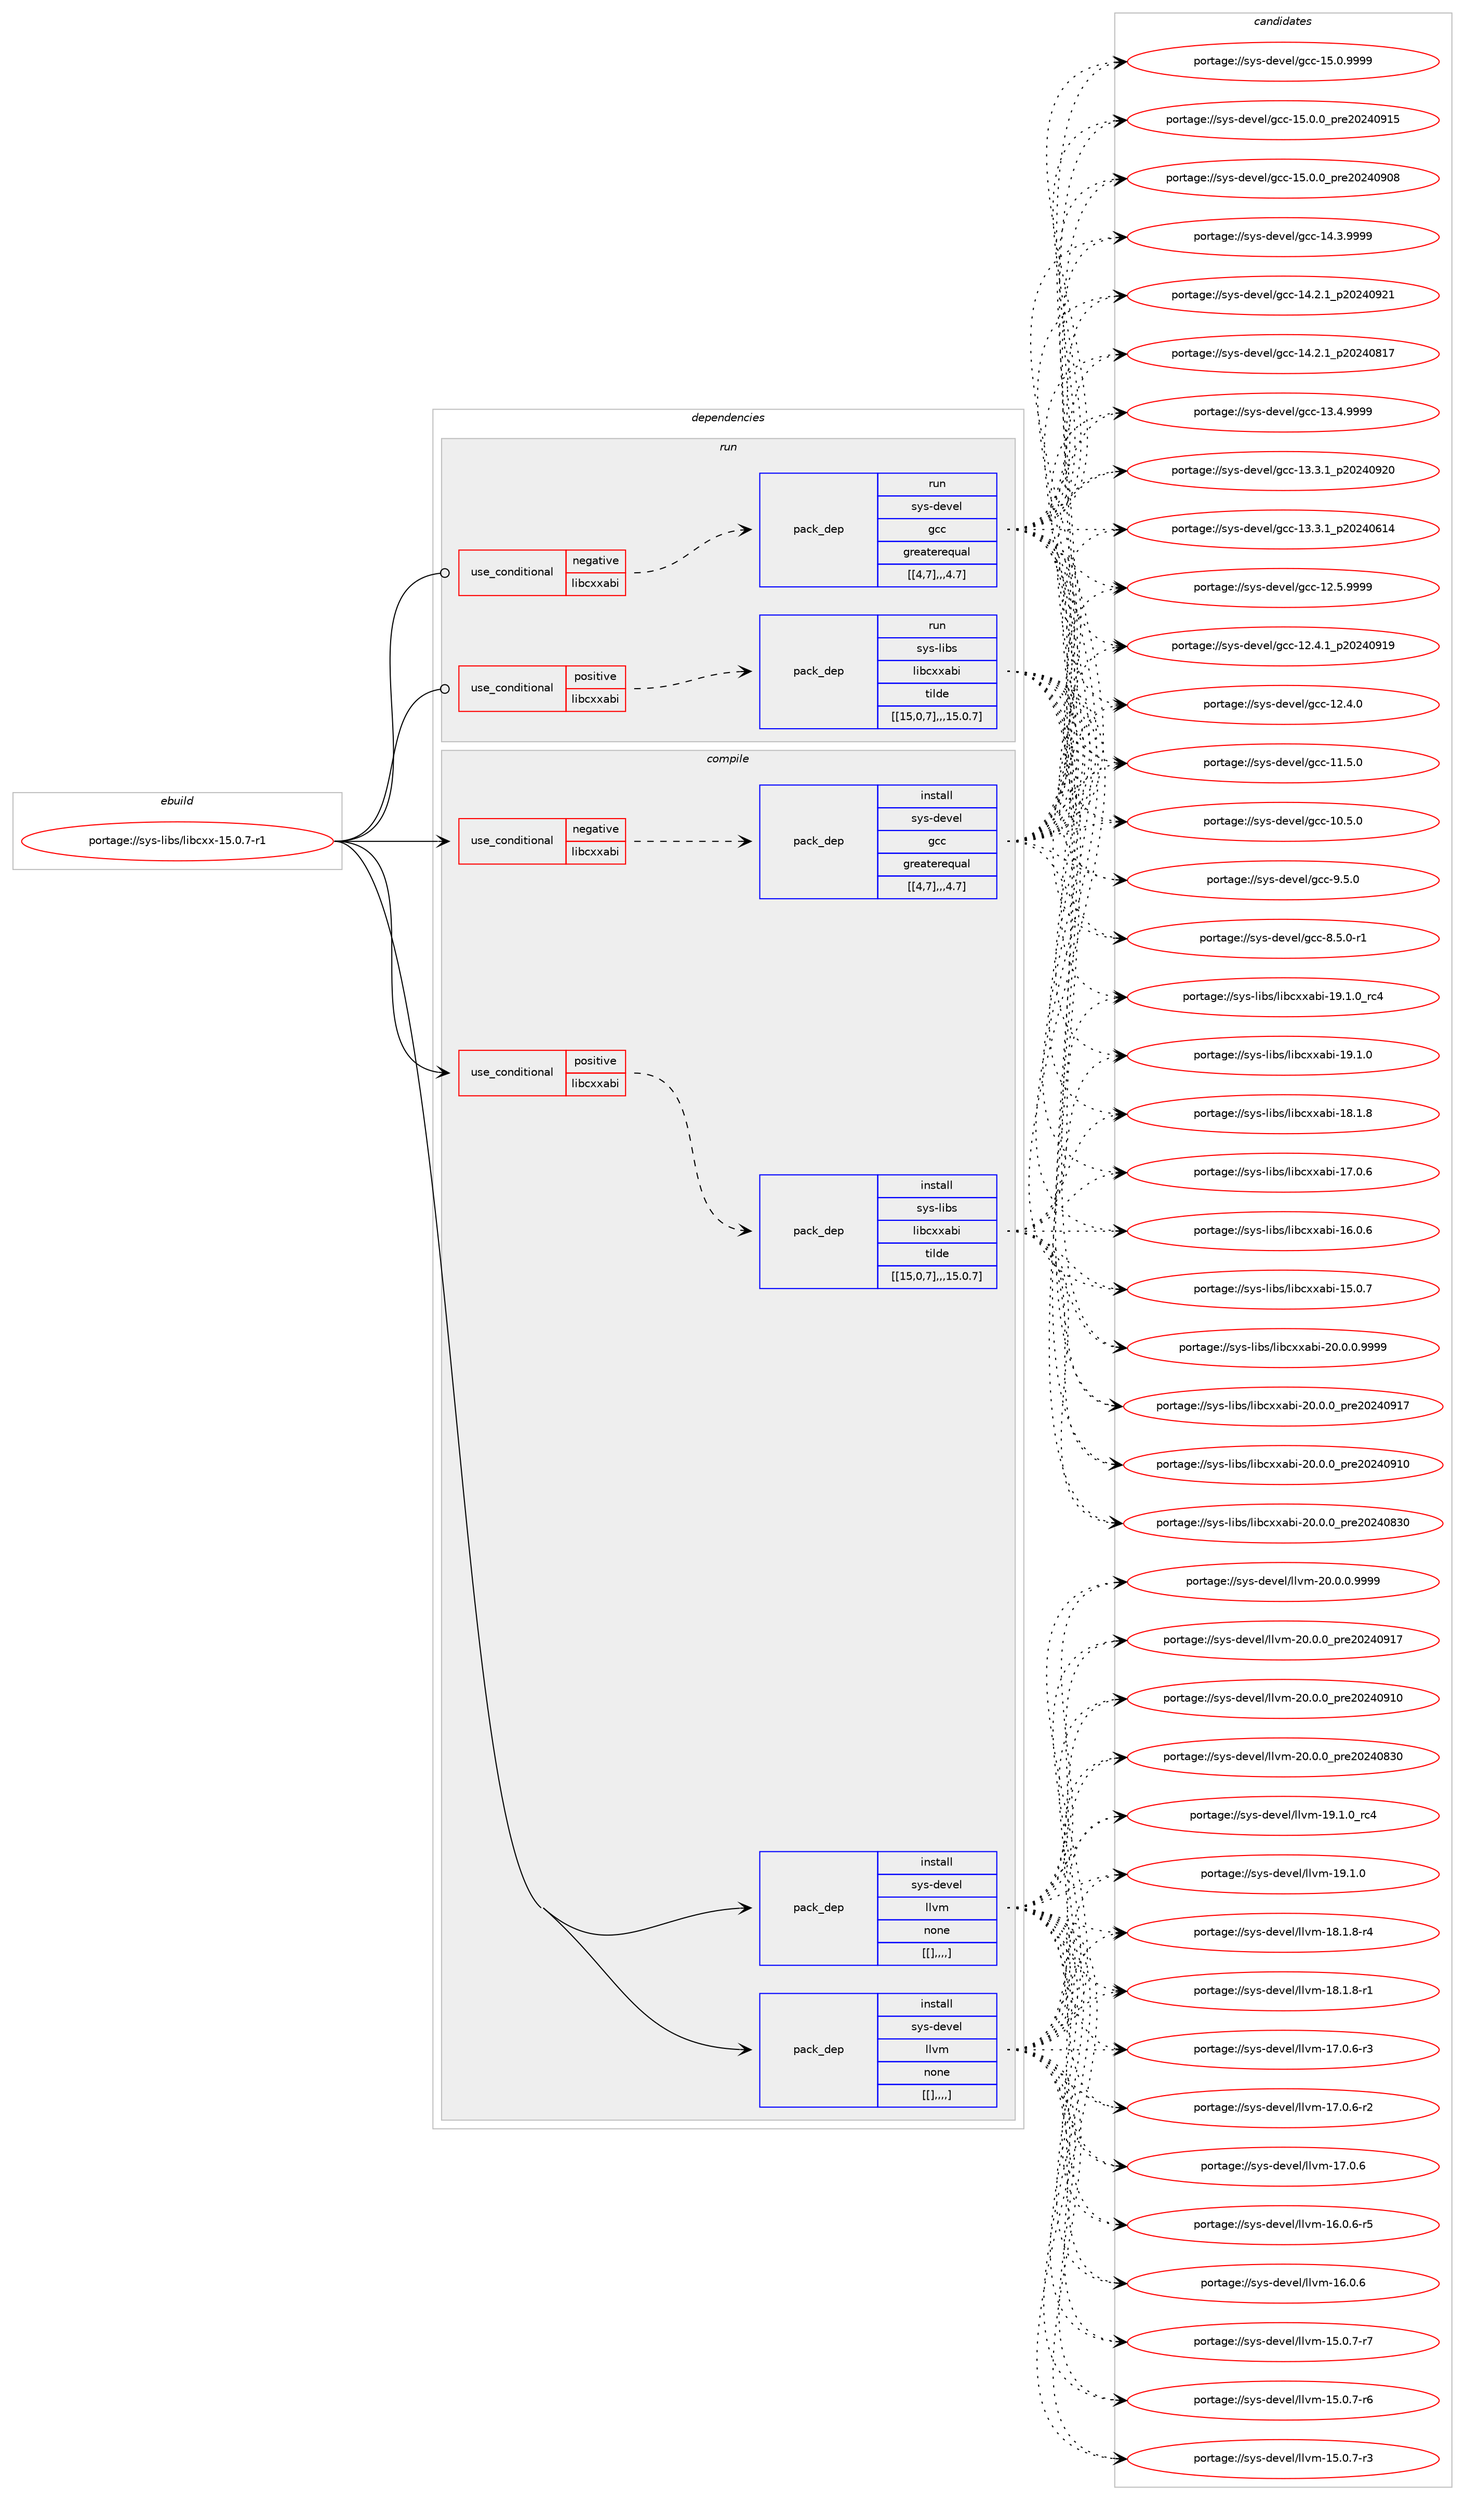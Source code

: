 digraph prolog {

# *************
# Graph options
# *************

newrank=true;
concentrate=true;
compound=true;
graph [rankdir=LR,fontname=Helvetica,fontsize=10,ranksep=1.5];#, ranksep=2.5, nodesep=0.2];
edge  [arrowhead=vee];
node  [fontname=Helvetica,fontsize=10];

# **********
# The ebuild
# **********

subgraph cluster_leftcol {
color=gray;
label=<<i>ebuild</i>>;
id [label="portage://sys-libs/libcxx-15.0.7-r1", color=red, width=4, href="../sys-libs/libcxx-15.0.7-r1.svg"];
}

# ****************
# The dependencies
# ****************

subgraph cluster_midcol {
color=gray;
label=<<i>dependencies</i>>;
subgraph cluster_compile {
fillcolor="#eeeeee";
style=filled;
label=<<i>compile</i>>;
subgraph cond122457 {
dependency454007 [label=<<TABLE BORDER="0" CELLBORDER="1" CELLSPACING="0" CELLPADDING="4"><TR><TD ROWSPAN="3" CELLPADDING="10">use_conditional</TD></TR><TR><TD>negative</TD></TR><TR><TD>libcxxabi</TD></TR></TABLE>>, shape=none, color=red];
subgraph pack328546 {
dependency454008 [label=<<TABLE BORDER="0" CELLBORDER="1" CELLSPACING="0" CELLPADDING="4" WIDTH="220"><TR><TD ROWSPAN="6" CELLPADDING="30">pack_dep</TD></TR><TR><TD WIDTH="110">install</TD></TR><TR><TD>sys-devel</TD></TR><TR><TD>gcc</TD></TR><TR><TD>greaterequal</TD></TR><TR><TD>[[4,7],,,4.7]</TD></TR></TABLE>>, shape=none, color=blue];
}
dependency454007:e -> dependency454008:w [weight=20,style="dashed",arrowhead="vee"];
}
id:e -> dependency454007:w [weight=20,style="solid",arrowhead="vee"];
subgraph cond122458 {
dependency454009 [label=<<TABLE BORDER="0" CELLBORDER="1" CELLSPACING="0" CELLPADDING="4"><TR><TD ROWSPAN="3" CELLPADDING="10">use_conditional</TD></TR><TR><TD>positive</TD></TR><TR><TD>libcxxabi</TD></TR></TABLE>>, shape=none, color=red];
subgraph pack328547 {
dependency454010 [label=<<TABLE BORDER="0" CELLBORDER="1" CELLSPACING="0" CELLPADDING="4" WIDTH="220"><TR><TD ROWSPAN="6" CELLPADDING="30">pack_dep</TD></TR><TR><TD WIDTH="110">install</TD></TR><TR><TD>sys-libs</TD></TR><TR><TD>libcxxabi</TD></TR><TR><TD>tilde</TD></TR><TR><TD>[[15,0,7],,,15.0.7]</TD></TR></TABLE>>, shape=none, color=blue];
}
dependency454009:e -> dependency454010:w [weight=20,style="dashed",arrowhead="vee"];
}
id:e -> dependency454009:w [weight=20,style="solid",arrowhead="vee"];
subgraph pack328548 {
dependency454011 [label=<<TABLE BORDER="0" CELLBORDER="1" CELLSPACING="0" CELLPADDING="4" WIDTH="220"><TR><TD ROWSPAN="6" CELLPADDING="30">pack_dep</TD></TR><TR><TD WIDTH="110">install</TD></TR><TR><TD>sys-devel</TD></TR><TR><TD>llvm</TD></TR><TR><TD>none</TD></TR><TR><TD>[[],,,,]</TD></TR></TABLE>>, shape=none, color=blue];
}
id:e -> dependency454011:w [weight=20,style="solid",arrowhead="vee"];
subgraph pack328549 {
dependency454012 [label=<<TABLE BORDER="0" CELLBORDER="1" CELLSPACING="0" CELLPADDING="4" WIDTH="220"><TR><TD ROWSPAN="6" CELLPADDING="30">pack_dep</TD></TR><TR><TD WIDTH="110">install</TD></TR><TR><TD>sys-devel</TD></TR><TR><TD>llvm</TD></TR><TR><TD>none</TD></TR><TR><TD>[[],,,,]</TD></TR></TABLE>>, shape=none, color=blue];
}
id:e -> dependency454012:w [weight=20,style="solid",arrowhead="vee"];
}
subgraph cluster_compileandrun {
fillcolor="#eeeeee";
style=filled;
label=<<i>compile and run</i>>;
}
subgraph cluster_run {
fillcolor="#eeeeee";
style=filled;
label=<<i>run</i>>;
subgraph cond122459 {
dependency454013 [label=<<TABLE BORDER="0" CELLBORDER="1" CELLSPACING="0" CELLPADDING="4"><TR><TD ROWSPAN="3" CELLPADDING="10">use_conditional</TD></TR><TR><TD>negative</TD></TR><TR><TD>libcxxabi</TD></TR></TABLE>>, shape=none, color=red];
subgraph pack328550 {
dependency454014 [label=<<TABLE BORDER="0" CELLBORDER="1" CELLSPACING="0" CELLPADDING="4" WIDTH="220"><TR><TD ROWSPAN="6" CELLPADDING="30">pack_dep</TD></TR><TR><TD WIDTH="110">run</TD></TR><TR><TD>sys-devel</TD></TR><TR><TD>gcc</TD></TR><TR><TD>greaterequal</TD></TR><TR><TD>[[4,7],,,4.7]</TD></TR></TABLE>>, shape=none, color=blue];
}
dependency454013:e -> dependency454014:w [weight=20,style="dashed",arrowhead="vee"];
}
id:e -> dependency454013:w [weight=20,style="solid",arrowhead="odot"];
subgraph cond122460 {
dependency454015 [label=<<TABLE BORDER="0" CELLBORDER="1" CELLSPACING="0" CELLPADDING="4"><TR><TD ROWSPAN="3" CELLPADDING="10">use_conditional</TD></TR><TR><TD>positive</TD></TR><TR><TD>libcxxabi</TD></TR></TABLE>>, shape=none, color=red];
subgraph pack328551 {
dependency454016 [label=<<TABLE BORDER="0" CELLBORDER="1" CELLSPACING="0" CELLPADDING="4" WIDTH="220"><TR><TD ROWSPAN="6" CELLPADDING="30">pack_dep</TD></TR><TR><TD WIDTH="110">run</TD></TR><TR><TD>sys-libs</TD></TR><TR><TD>libcxxabi</TD></TR><TR><TD>tilde</TD></TR><TR><TD>[[15,0,7],,,15.0.7]</TD></TR></TABLE>>, shape=none, color=blue];
}
dependency454015:e -> dependency454016:w [weight=20,style="dashed",arrowhead="vee"];
}
id:e -> dependency454015:w [weight=20,style="solid",arrowhead="odot"];
}
}

# **************
# The candidates
# **************

subgraph cluster_choices {
rank=same;
color=gray;
label=<<i>candidates</i>>;

subgraph choice328546 {
color=black;
nodesep=1;
choice1151211154510010111810110847103999945495346484657575757 [label="portage://sys-devel/gcc-15.0.9999", color=red, width=4,href="../sys-devel/gcc-15.0.9999.svg"];
choice1151211154510010111810110847103999945495346484648951121141015048505248574953 [label="portage://sys-devel/gcc-15.0.0_pre20240915", color=red, width=4,href="../sys-devel/gcc-15.0.0_pre20240915.svg"];
choice1151211154510010111810110847103999945495346484648951121141015048505248574856 [label="portage://sys-devel/gcc-15.0.0_pre20240908", color=red, width=4,href="../sys-devel/gcc-15.0.0_pre20240908.svg"];
choice1151211154510010111810110847103999945495246514657575757 [label="portage://sys-devel/gcc-14.3.9999", color=red, width=4,href="../sys-devel/gcc-14.3.9999.svg"];
choice1151211154510010111810110847103999945495246504649951125048505248575049 [label="portage://sys-devel/gcc-14.2.1_p20240921", color=red, width=4,href="../sys-devel/gcc-14.2.1_p20240921.svg"];
choice1151211154510010111810110847103999945495246504649951125048505248564955 [label="portage://sys-devel/gcc-14.2.1_p20240817", color=red, width=4,href="../sys-devel/gcc-14.2.1_p20240817.svg"];
choice1151211154510010111810110847103999945495146524657575757 [label="portage://sys-devel/gcc-13.4.9999", color=red, width=4,href="../sys-devel/gcc-13.4.9999.svg"];
choice1151211154510010111810110847103999945495146514649951125048505248575048 [label="portage://sys-devel/gcc-13.3.1_p20240920", color=red, width=4,href="../sys-devel/gcc-13.3.1_p20240920.svg"];
choice1151211154510010111810110847103999945495146514649951125048505248544952 [label="portage://sys-devel/gcc-13.3.1_p20240614", color=red, width=4,href="../sys-devel/gcc-13.3.1_p20240614.svg"];
choice1151211154510010111810110847103999945495046534657575757 [label="portage://sys-devel/gcc-12.5.9999", color=red, width=4,href="../sys-devel/gcc-12.5.9999.svg"];
choice1151211154510010111810110847103999945495046524649951125048505248574957 [label="portage://sys-devel/gcc-12.4.1_p20240919", color=red, width=4,href="../sys-devel/gcc-12.4.1_p20240919.svg"];
choice1151211154510010111810110847103999945495046524648 [label="portage://sys-devel/gcc-12.4.0", color=red, width=4,href="../sys-devel/gcc-12.4.0.svg"];
choice1151211154510010111810110847103999945494946534648 [label="portage://sys-devel/gcc-11.5.0", color=red, width=4,href="../sys-devel/gcc-11.5.0.svg"];
choice1151211154510010111810110847103999945494846534648 [label="portage://sys-devel/gcc-10.5.0", color=red, width=4,href="../sys-devel/gcc-10.5.0.svg"];
choice11512111545100101118101108471039999455746534648 [label="portage://sys-devel/gcc-9.5.0", color=red, width=4,href="../sys-devel/gcc-9.5.0.svg"];
choice115121115451001011181011084710399994556465346484511449 [label="portage://sys-devel/gcc-8.5.0-r1", color=red, width=4,href="../sys-devel/gcc-8.5.0-r1.svg"];
dependency454008:e -> choice1151211154510010111810110847103999945495346484657575757:w [style=dotted,weight="100"];
dependency454008:e -> choice1151211154510010111810110847103999945495346484648951121141015048505248574953:w [style=dotted,weight="100"];
dependency454008:e -> choice1151211154510010111810110847103999945495346484648951121141015048505248574856:w [style=dotted,weight="100"];
dependency454008:e -> choice1151211154510010111810110847103999945495246514657575757:w [style=dotted,weight="100"];
dependency454008:e -> choice1151211154510010111810110847103999945495246504649951125048505248575049:w [style=dotted,weight="100"];
dependency454008:e -> choice1151211154510010111810110847103999945495246504649951125048505248564955:w [style=dotted,weight="100"];
dependency454008:e -> choice1151211154510010111810110847103999945495146524657575757:w [style=dotted,weight="100"];
dependency454008:e -> choice1151211154510010111810110847103999945495146514649951125048505248575048:w [style=dotted,weight="100"];
dependency454008:e -> choice1151211154510010111810110847103999945495146514649951125048505248544952:w [style=dotted,weight="100"];
dependency454008:e -> choice1151211154510010111810110847103999945495046534657575757:w [style=dotted,weight="100"];
dependency454008:e -> choice1151211154510010111810110847103999945495046524649951125048505248574957:w [style=dotted,weight="100"];
dependency454008:e -> choice1151211154510010111810110847103999945495046524648:w [style=dotted,weight="100"];
dependency454008:e -> choice1151211154510010111810110847103999945494946534648:w [style=dotted,weight="100"];
dependency454008:e -> choice1151211154510010111810110847103999945494846534648:w [style=dotted,weight="100"];
dependency454008:e -> choice11512111545100101118101108471039999455746534648:w [style=dotted,weight="100"];
dependency454008:e -> choice115121115451001011181011084710399994556465346484511449:w [style=dotted,weight="100"];
}
subgraph choice328547 {
color=black;
nodesep=1;
choice11512111545108105981154710810598991201209798105455048464846484657575757 [label="portage://sys-libs/libcxxabi-20.0.0.9999", color=red, width=4,href="../sys-libs/libcxxabi-20.0.0.9999.svg"];
choice1151211154510810598115471081059899120120979810545504846484648951121141015048505248574955 [label="portage://sys-libs/libcxxabi-20.0.0_pre20240917", color=red, width=4,href="../sys-libs/libcxxabi-20.0.0_pre20240917.svg"];
choice1151211154510810598115471081059899120120979810545504846484648951121141015048505248574948 [label="portage://sys-libs/libcxxabi-20.0.0_pre20240910", color=red, width=4,href="../sys-libs/libcxxabi-20.0.0_pre20240910.svg"];
choice1151211154510810598115471081059899120120979810545504846484648951121141015048505248565148 [label="portage://sys-libs/libcxxabi-20.0.0_pre20240830", color=red, width=4,href="../sys-libs/libcxxabi-20.0.0_pre20240830.svg"];
choice1151211154510810598115471081059899120120979810545495746494648951149952 [label="portage://sys-libs/libcxxabi-19.1.0_rc4", color=red, width=4,href="../sys-libs/libcxxabi-19.1.0_rc4.svg"];
choice1151211154510810598115471081059899120120979810545495746494648 [label="portage://sys-libs/libcxxabi-19.1.0", color=red, width=4,href="../sys-libs/libcxxabi-19.1.0.svg"];
choice1151211154510810598115471081059899120120979810545495646494656 [label="portage://sys-libs/libcxxabi-18.1.8", color=red, width=4,href="../sys-libs/libcxxabi-18.1.8.svg"];
choice1151211154510810598115471081059899120120979810545495546484654 [label="portage://sys-libs/libcxxabi-17.0.6", color=red, width=4,href="../sys-libs/libcxxabi-17.0.6.svg"];
choice1151211154510810598115471081059899120120979810545495446484654 [label="portage://sys-libs/libcxxabi-16.0.6", color=red, width=4,href="../sys-libs/libcxxabi-16.0.6.svg"];
choice1151211154510810598115471081059899120120979810545495346484655 [label="portage://sys-libs/libcxxabi-15.0.7", color=red, width=4,href="../sys-libs/libcxxabi-15.0.7.svg"];
dependency454010:e -> choice11512111545108105981154710810598991201209798105455048464846484657575757:w [style=dotted,weight="100"];
dependency454010:e -> choice1151211154510810598115471081059899120120979810545504846484648951121141015048505248574955:w [style=dotted,weight="100"];
dependency454010:e -> choice1151211154510810598115471081059899120120979810545504846484648951121141015048505248574948:w [style=dotted,weight="100"];
dependency454010:e -> choice1151211154510810598115471081059899120120979810545504846484648951121141015048505248565148:w [style=dotted,weight="100"];
dependency454010:e -> choice1151211154510810598115471081059899120120979810545495746494648951149952:w [style=dotted,weight="100"];
dependency454010:e -> choice1151211154510810598115471081059899120120979810545495746494648:w [style=dotted,weight="100"];
dependency454010:e -> choice1151211154510810598115471081059899120120979810545495646494656:w [style=dotted,weight="100"];
dependency454010:e -> choice1151211154510810598115471081059899120120979810545495546484654:w [style=dotted,weight="100"];
dependency454010:e -> choice1151211154510810598115471081059899120120979810545495446484654:w [style=dotted,weight="100"];
dependency454010:e -> choice1151211154510810598115471081059899120120979810545495346484655:w [style=dotted,weight="100"];
}
subgraph choice328548 {
color=black;
nodesep=1;
choice1151211154510010111810110847108108118109455048464846484657575757 [label="portage://sys-devel/llvm-20.0.0.9999", color=red, width=4,href="../sys-devel/llvm-20.0.0.9999.svg"];
choice115121115451001011181011084710810811810945504846484648951121141015048505248574955 [label="portage://sys-devel/llvm-20.0.0_pre20240917", color=red, width=4,href="../sys-devel/llvm-20.0.0_pre20240917.svg"];
choice115121115451001011181011084710810811810945504846484648951121141015048505248574948 [label="portage://sys-devel/llvm-20.0.0_pre20240910", color=red, width=4,href="../sys-devel/llvm-20.0.0_pre20240910.svg"];
choice115121115451001011181011084710810811810945504846484648951121141015048505248565148 [label="portage://sys-devel/llvm-20.0.0_pre20240830", color=red, width=4,href="../sys-devel/llvm-20.0.0_pre20240830.svg"];
choice115121115451001011181011084710810811810945495746494648951149952 [label="portage://sys-devel/llvm-19.1.0_rc4", color=red, width=4,href="../sys-devel/llvm-19.1.0_rc4.svg"];
choice115121115451001011181011084710810811810945495746494648 [label="portage://sys-devel/llvm-19.1.0", color=red, width=4,href="../sys-devel/llvm-19.1.0.svg"];
choice1151211154510010111810110847108108118109454956464946564511452 [label="portage://sys-devel/llvm-18.1.8-r4", color=red, width=4,href="../sys-devel/llvm-18.1.8-r4.svg"];
choice1151211154510010111810110847108108118109454956464946564511449 [label="portage://sys-devel/llvm-18.1.8-r1", color=red, width=4,href="../sys-devel/llvm-18.1.8-r1.svg"];
choice1151211154510010111810110847108108118109454955464846544511451 [label="portage://sys-devel/llvm-17.0.6-r3", color=red, width=4,href="../sys-devel/llvm-17.0.6-r3.svg"];
choice1151211154510010111810110847108108118109454955464846544511450 [label="portage://sys-devel/llvm-17.0.6-r2", color=red, width=4,href="../sys-devel/llvm-17.0.6-r2.svg"];
choice115121115451001011181011084710810811810945495546484654 [label="portage://sys-devel/llvm-17.0.6", color=red, width=4,href="../sys-devel/llvm-17.0.6.svg"];
choice1151211154510010111810110847108108118109454954464846544511453 [label="portage://sys-devel/llvm-16.0.6-r5", color=red, width=4,href="../sys-devel/llvm-16.0.6-r5.svg"];
choice115121115451001011181011084710810811810945495446484654 [label="portage://sys-devel/llvm-16.0.6", color=red, width=4,href="../sys-devel/llvm-16.0.6.svg"];
choice1151211154510010111810110847108108118109454953464846554511455 [label="portage://sys-devel/llvm-15.0.7-r7", color=red, width=4,href="../sys-devel/llvm-15.0.7-r7.svg"];
choice1151211154510010111810110847108108118109454953464846554511454 [label="portage://sys-devel/llvm-15.0.7-r6", color=red, width=4,href="../sys-devel/llvm-15.0.7-r6.svg"];
choice1151211154510010111810110847108108118109454953464846554511451 [label="portage://sys-devel/llvm-15.0.7-r3", color=red, width=4,href="../sys-devel/llvm-15.0.7-r3.svg"];
dependency454011:e -> choice1151211154510010111810110847108108118109455048464846484657575757:w [style=dotted,weight="100"];
dependency454011:e -> choice115121115451001011181011084710810811810945504846484648951121141015048505248574955:w [style=dotted,weight="100"];
dependency454011:e -> choice115121115451001011181011084710810811810945504846484648951121141015048505248574948:w [style=dotted,weight="100"];
dependency454011:e -> choice115121115451001011181011084710810811810945504846484648951121141015048505248565148:w [style=dotted,weight="100"];
dependency454011:e -> choice115121115451001011181011084710810811810945495746494648951149952:w [style=dotted,weight="100"];
dependency454011:e -> choice115121115451001011181011084710810811810945495746494648:w [style=dotted,weight="100"];
dependency454011:e -> choice1151211154510010111810110847108108118109454956464946564511452:w [style=dotted,weight="100"];
dependency454011:e -> choice1151211154510010111810110847108108118109454956464946564511449:w [style=dotted,weight="100"];
dependency454011:e -> choice1151211154510010111810110847108108118109454955464846544511451:w [style=dotted,weight="100"];
dependency454011:e -> choice1151211154510010111810110847108108118109454955464846544511450:w [style=dotted,weight="100"];
dependency454011:e -> choice115121115451001011181011084710810811810945495546484654:w [style=dotted,weight="100"];
dependency454011:e -> choice1151211154510010111810110847108108118109454954464846544511453:w [style=dotted,weight="100"];
dependency454011:e -> choice115121115451001011181011084710810811810945495446484654:w [style=dotted,weight="100"];
dependency454011:e -> choice1151211154510010111810110847108108118109454953464846554511455:w [style=dotted,weight="100"];
dependency454011:e -> choice1151211154510010111810110847108108118109454953464846554511454:w [style=dotted,weight="100"];
dependency454011:e -> choice1151211154510010111810110847108108118109454953464846554511451:w [style=dotted,weight="100"];
}
subgraph choice328549 {
color=black;
nodesep=1;
choice1151211154510010111810110847108108118109455048464846484657575757 [label="portage://sys-devel/llvm-20.0.0.9999", color=red, width=4,href="../sys-devel/llvm-20.0.0.9999.svg"];
choice115121115451001011181011084710810811810945504846484648951121141015048505248574955 [label="portage://sys-devel/llvm-20.0.0_pre20240917", color=red, width=4,href="../sys-devel/llvm-20.0.0_pre20240917.svg"];
choice115121115451001011181011084710810811810945504846484648951121141015048505248574948 [label="portage://sys-devel/llvm-20.0.0_pre20240910", color=red, width=4,href="../sys-devel/llvm-20.0.0_pre20240910.svg"];
choice115121115451001011181011084710810811810945504846484648951121141015048505248565148 [label="portage://sys-devel/llvm-20.0.0_pre20240830", color=red, width=4,href="../sys-devel/llvm-20.0.0_pre20240830.svg"];
choice115121115451001011181011084710810811810945495746494648951149952 [label="portage://sys-devel/llvm-19.1.0_rc4", color=red, width=4,href="../sys-devel/llvm-19.1.0_rc4.svg"];
choice115121115451001011181011084710810811810945495746494648 [label="portage://sys-devel/llvm-19.1.0", color=red, width=4,href="../sys-devel/llvm-19.1.0.svg"];
choice1151211154510010111810110847108108118109454956464946564511452 [label="portage://sys-devel/llvm-18.1.8-r4", color=red, width=4,href="../sys-devel/llvm-18.1.8-r4.svg"];
choice1151211154510010111810110847108108118109454956464946564511449 [label="portage://sys-devel/llvm-18.1.8-r1", color=red, width=4,href="../sys-devel/llvm-18.1.8-r1.svg"];
choice1151211154510010111810110847108108118109454955464846544511451 [label="portage://sys-devel/llvm-17.0.6-r3", color=red, width=4,href="../sys-devel/llvm-17.0.6-r3.svg"];
choice1151211154510010111810110847108108118109454955464846544511450 [label="portage://sys-devel/llvm-17.0.6-r2", color=red, width=4,href="../sys-devel/llvm-17.0.6-r2.svg"];
choice115121115451001011181011084710810811810945495546484654 [label="portage://sys-devel/llvm-17.0.6", color=red, width=4,href="../sys-devel/llvm-17.0.6.svg"];
choice1151211154510010111810110847108108118109454954464846544511453 [label="portage://sys-devel/llvm-16.0.6-r5", color=red, width=4,href="../sys-devel/llvm-16.0.6-r5.svg"];
choice115121115451001011181011084710810811810945495446484654 [label="portage://sys-devel/llvm-16.0.6", color=red, width=4,href="../sys-devel/llvm-16.0.6.svg"];
choice1151211154510010111810110847108108118109454953464846554511455 [label="portage://sys-devel/llvm-15.0.7-r7", color=red, width=4,href="../sys-devel/llvm-15.0.7-r7.svg"];
choice1151211154510010111810110847108108118109454953464846554511454 [label="portage://sys-devel/llvm-15.0.7-r6", color=red, width=4,href="../sys-devel/llvm-15.0.7-r6.svg"];
choice1151211154510010111810110847108108118109454953464846554511451 [label="portage://sys-devel/llvm-15.0.7-r3", color=red, width=4,href="../sys-devel/llvm-15.0.7-r3.svg"];
dependency454012:e -> choice1151211154510010111810110847108108118109455048464846484657575757:w [style=dotted,weight="100"];
dependency454012:e -> choice115121115451001011181011084710810811810945504846484648951121141015048505248574955:w [style=dotted,weight="100"];
dependency454012:e -> choice115121115451001011181011084710810811810945504846484648951121141015048505248574948:w [style=dotted,weight="100"];
dependency454012:e -> choice115121115451001011181011084710810811810945504846484648951121141015048505248565148:w [style=dotted,weight="100"];
dependency454012:e -> choice115121115451001011181011084710810811810945495746494648951149952:w [style=dotted,weight="100"];
dependency454012:e -> choice115121115451001011181011084710810811810945495746494648:w [style=dotted,weight="100"];
dependency454012:e -> choice1151211154510010111810110847108108118109454956464946564511452:w [style=dotted,weight="100"];
dependency454012:e -> choice1151211154510010111810110847108108118109454956464946564511449:w [style=dotted,weight="100"];
dependency454012:e -> choice1151211154510010111810110847108108118109454955464846544511451:w [style=dotted,weight="100"];
dependency454012:e -> choice1151211154510010111810110847108108118109454955464846544511450:w [style=dotted,weight="100"];
dependency454012:e -> choice115121115451001011181011084710810811810945495546484654:w [style=dotted,weight="100"];
dependency454012:e -> choice1151211154510010111810110847108108118109454954464846544511453:w [style=dotted,weight="100"];
dependency454012:e -> choice115121115451001011181011084710810811810945495446484654:w [style=dotted,weight="100"];
dependency454012:e -> choice1151211154510010111810110847108108118109454953464846554511455:w [style=dotted,weight="100"];
dependency454012:e -> choice1151211154510010111810110847108108118109454953464846554511454:w [style=dotted,weight="100"];
dependency454012:e -> choice1151211154510010111810110847108108118109454953464846554511451:w [style=dotted,weight="100"];
}
subgraph choice328550 {
color=black;
nodesep=1;
choice1151211154510010111810110847103999945495346484657575757 [label="portage://sys-devel/gcc-15.0.9999", color=red, width=4,href="../sys-devel/gcc-15.0.9999.svg"];
choice1151211154510010111810110847103999945495346484648951121141015048505248574953 [label="portage://sys-devel/gcc-15.0.0_pre20240915", color=red, width=4,href="../sys-devel/gcc-15.0.0_pre20240915.svg"];
choice1151211154510010111810110847103999945495346484648951121141015048505248574856 [label="portage://sys-devel/gcc-15.0.0_pre20240908", color=red, width=4,href="../sys-devel/gcc-15.0.0_pre20240908.svg"];
choice1151211154510010111810110847103999945495246514657575757 [label="portage://sys-devel/gcc-14.3.9999", color=red, width=4,href="../sys-devel/gcc-14.3.9999.svg"];
choice1151211154510010111810110847103999945495246504649951125048505248575049 [label="portage://sys-devel/gcc-14.2.1_p20240921", color=red, width=4,href="../sys-devel/gcc-14.2.1_p20240921.svg"];
choice1151211154510010111810110847103999945495246504649951125048505248564955 [label="portage://sys-devel/gcc-14.2.1_p20240817", color=red, width=4,href="../sys-devel/gcc-14.2.1_p20240817.svg"];
choice1151211154510010111810110847103999945495146524657575757 [label="portage://sys-devel/gcc-13.4.9999", color=red, width=4,href="../sys-devel/gcc-13.4.9999.svg"];
choice1151211154510010111810110847103999945495146514649951125048505248575048 [label="portage://sys-devel/gcc-13.3.1_p20240920", color=red, width=4,href="../sys-devel/gcc-13.3.1_p20240920.svg"];
choice1151211154510010111810110847103999945495146514649951125048505248544952 [label="portage://sys-devel/gcc-13.3.1_p20240614", color=red, width=4,href="../sys-devel/gcc-13.3.1_p20240614.svg"];
choice1151211154510010111810110847103999945495046534657575757 [label="portage://sys-devel/gcc-12.5.9999", color=red, width=4,href="../sys-devel/gcc-12.5.9999.svg"];
choice1151211154510010111810110847103999945495046524649951125048505248574957 [label="portage://sys-devel/gcc-12.4.1_p20240919", color=red, width=4,href="../sys-devel/gcc-12.4.1_p20240919.svg"];
choice1151211154510010111810110847103999945495046524648 [label="portage://sys-devel/gcc-12.4.0", color=red, width=4,href="../sys-devel/gcc-12.4.0.svg"];
choice1151211154510010111810110847103999945494946534648 [label="portage://sys-devel/gcc-11.5.0", color=red, width=4,href="../sys-devel/gcc-11.5.0.svg"];
choice1151211154510010111810110847103999945494846534648 [label="portage://sys-devel/gcc-10.5.0", color=red, width=4,href="../sys-devel/gcc-10.5.0.svg"];
choice11512111545100101118101108471039999455746534648 [label="portage://sys-devel/gcc-9.5.0", color=red, width=4,href="../sys-devel/gcc-9.5.0.svg"];
choice115121115451001011181011084710399994556465346484511449 [label="portage://sys-devel/gcc-8.5.0-r1", color=red, width=4,href="../sys-devel/gcc-8.5.0-r1.svg"];
dependency454014:e -> choice1151211154510010111810110847103999945495346484657575757:w [style=dotted,weight="100"];
dependency454014:e -> choice1151211154510010111810110847103999945495346484648951121141015048505248574953:w [style=dotted,weight="100"];
dependency454014:e -> choice1151211154510010111810110847103999945495346484648951121141015048505248574856:w [style=dotted,weight="100"];
dependency454014:e -> choice1151211154510010111810110847103999945495246514657575757:w [style=dotted,weight="100"];
dependency454014:e -> choice1151211154510010111810110847103999945495246504649951125048505248575049:w [style=dotted,weight="100"];
dependency454014:e -> choice1151211154510010111810110847103999945495246504649951125048505248564955:w [style=dotted,weight="100"];
dependency454014:e -> choice1151211154510010111810110847103999945495146524657575757:w [style=dotted,weight="100"];
dependency454014:e -> choice1151211154510010111810110847103999945495146514649951125048505248575048:w [style=dotted,weight="100"];
dependency454014:e -> choice1151211154510010111810110847103999945495146514649951125048505248544952:w [style=dotted,weight="100"];
dependency454014:e -> choice1151211154510010111810110847103999945495046534657575757:w [style=dotted,weight="100"];
dependency454014:e -> choice1151211154510010111810110847103999945495046524649951125048505248574957:w [style=dotted,weight="100"];
dependency454014:e -> choice1151211154510010111810110847103999945495046524648:w [style=dotted,weight="100"];
dependency454014:e -> choice1151211154510010111810110847103999945494946534648:w [style=dotted,weight="100"];
dependency454014:e -> choice1151211154510010111810110847103999945494846534648:w [style=dotted,weight="100"];
dependency454014:e -> choice11512111545100101118101108471039999455746534648:w [style=dotted,weight="100"];
dependency454014:e -> choice115121115451001011181011084710399994556465346484511449:w [style=dotted,weight="100"];
}
subgraph choice328551 {
color=black;
nodesep=1;
choice11512111545108105981154710810598991201209798105455048464846484657575757 [label="portage://sys-libs/libcxxabi-20.0.0.9999", color=red, width=4,href="../sys-libs/libcxxabi-20.0.0.9999.svg"];
choice1151211154510810598115471081059899120120979810545504846484648951121141015048505248574955 [label="portage://sys-libs/libcxxabi-20.0.0_pre20240917", color=red, width=4,href="../sys-libs/libcxxabi-20.0.0_pre20240917.svg"];
choice1151211154510810598115471081059899120120979810545504846484648951121141015048505248574948 [label="portage://sys-libs/libcxxabi-20.0.0_pre20240910", color=red, width=4,href="../sys-libs/libcxxabi-20.0.0_pre20240910.svg"];
choice1151211154510810598115471081059899120120979810545504846484648951121141015048505248565148 [label="portage://sys-libs/libcxxabi-20.0.0_pre20240830", color=red, width=4,href="../sys-libs/libcxxabi-20.0.0_pre20240830.svg"];
choice1151211154510810598115471081059899120120979810545495746494648951149952 [label="portage://sys-libs/libcxxabi-19.1.0_rc4", color=red, width=4,href="../sys-libs/libcxxabi-19.1.0_rc4.svg"];
choice1151211154510810598115471081059899120120979810545495746494648 [label="portage://sys-libs/libcxxabi-19.1.0", color=red, width=4,href="../sys-libs/libcxxabi-19.1.0.svg"];
choice1151211154510810598115471081059899120120979810545495646494656 [label="portage://sys-libs/libcxxabi-18.1.8", color=red, width=4,href="../sys-libs/libcxxabi-18.1.8.svg"];
choice1151211154510810598115471081059899120120979810545495546484654 [label="portage://sys-libs/libcxxabi-17.0.6", color=red, width=4,href="../sys-libs/libcxxabi-17.0.6.svg"];
choice1151211154510810598115471081059899120120979810545495446484654 [label="portage://sys-libs/libcxxabi-16.0.6", color=red, width=4,href="../sys-libs/libcxxabi-16.0.6.svg"];
choice1151211154510810598115471081059899120120979810545495346484655 [label="portage://sys-libs/libcxxabi-15.0.7", color=red, width=4,href="../sys-libs/libcxxabi-15.0.7.svg"];
dependency454016:e -> choice11512111545108105981154710810598991201209798105455048464846484657575757:w [style=dotted,weight="100"];
dependency454016:e -> choice1151211154510810598115471081059899120120979810545504846484648951121141015048505248574955:w [style=dotted,weight="100"];
dependency454016:e -> choice1151211154510810598115471081059899120120979810545504846484648951121141015048505248574948:w [style=dotted,weight="100"];
dependency454016:e -> choice1151211154510810598115471081059899120120979810545504846484648951121141015048505248565148:w [style=dotted,weight="100"];
dependency454016:e -> choice1151211154510810598115471081059899120120979810545495746494648951149952:w [style=dotted,weight="100"];
dependency454016:e -> choice1151211154510810598115471081059899120120979810545495746494648:w [style=dotted,weight="100"];
dependency454016:e -> choice1151211154510810598115471081059899120120979810545495646494656:w [style=dotted,weight="100"];
dependency454016:e -> choice1151211154510810598115471081059899120120979810545495546484654:w [style=dotted,weight="100"];
dependency454016:e -> choice1151211154510810598115471081059899120120979810545495446484654:w [style=dotted,weight="100"];
dependency454016:e -> choice1151211154510810598115471081059899120120979810545495346484655:w [style=dotted,weight="100"];
}
}

}
